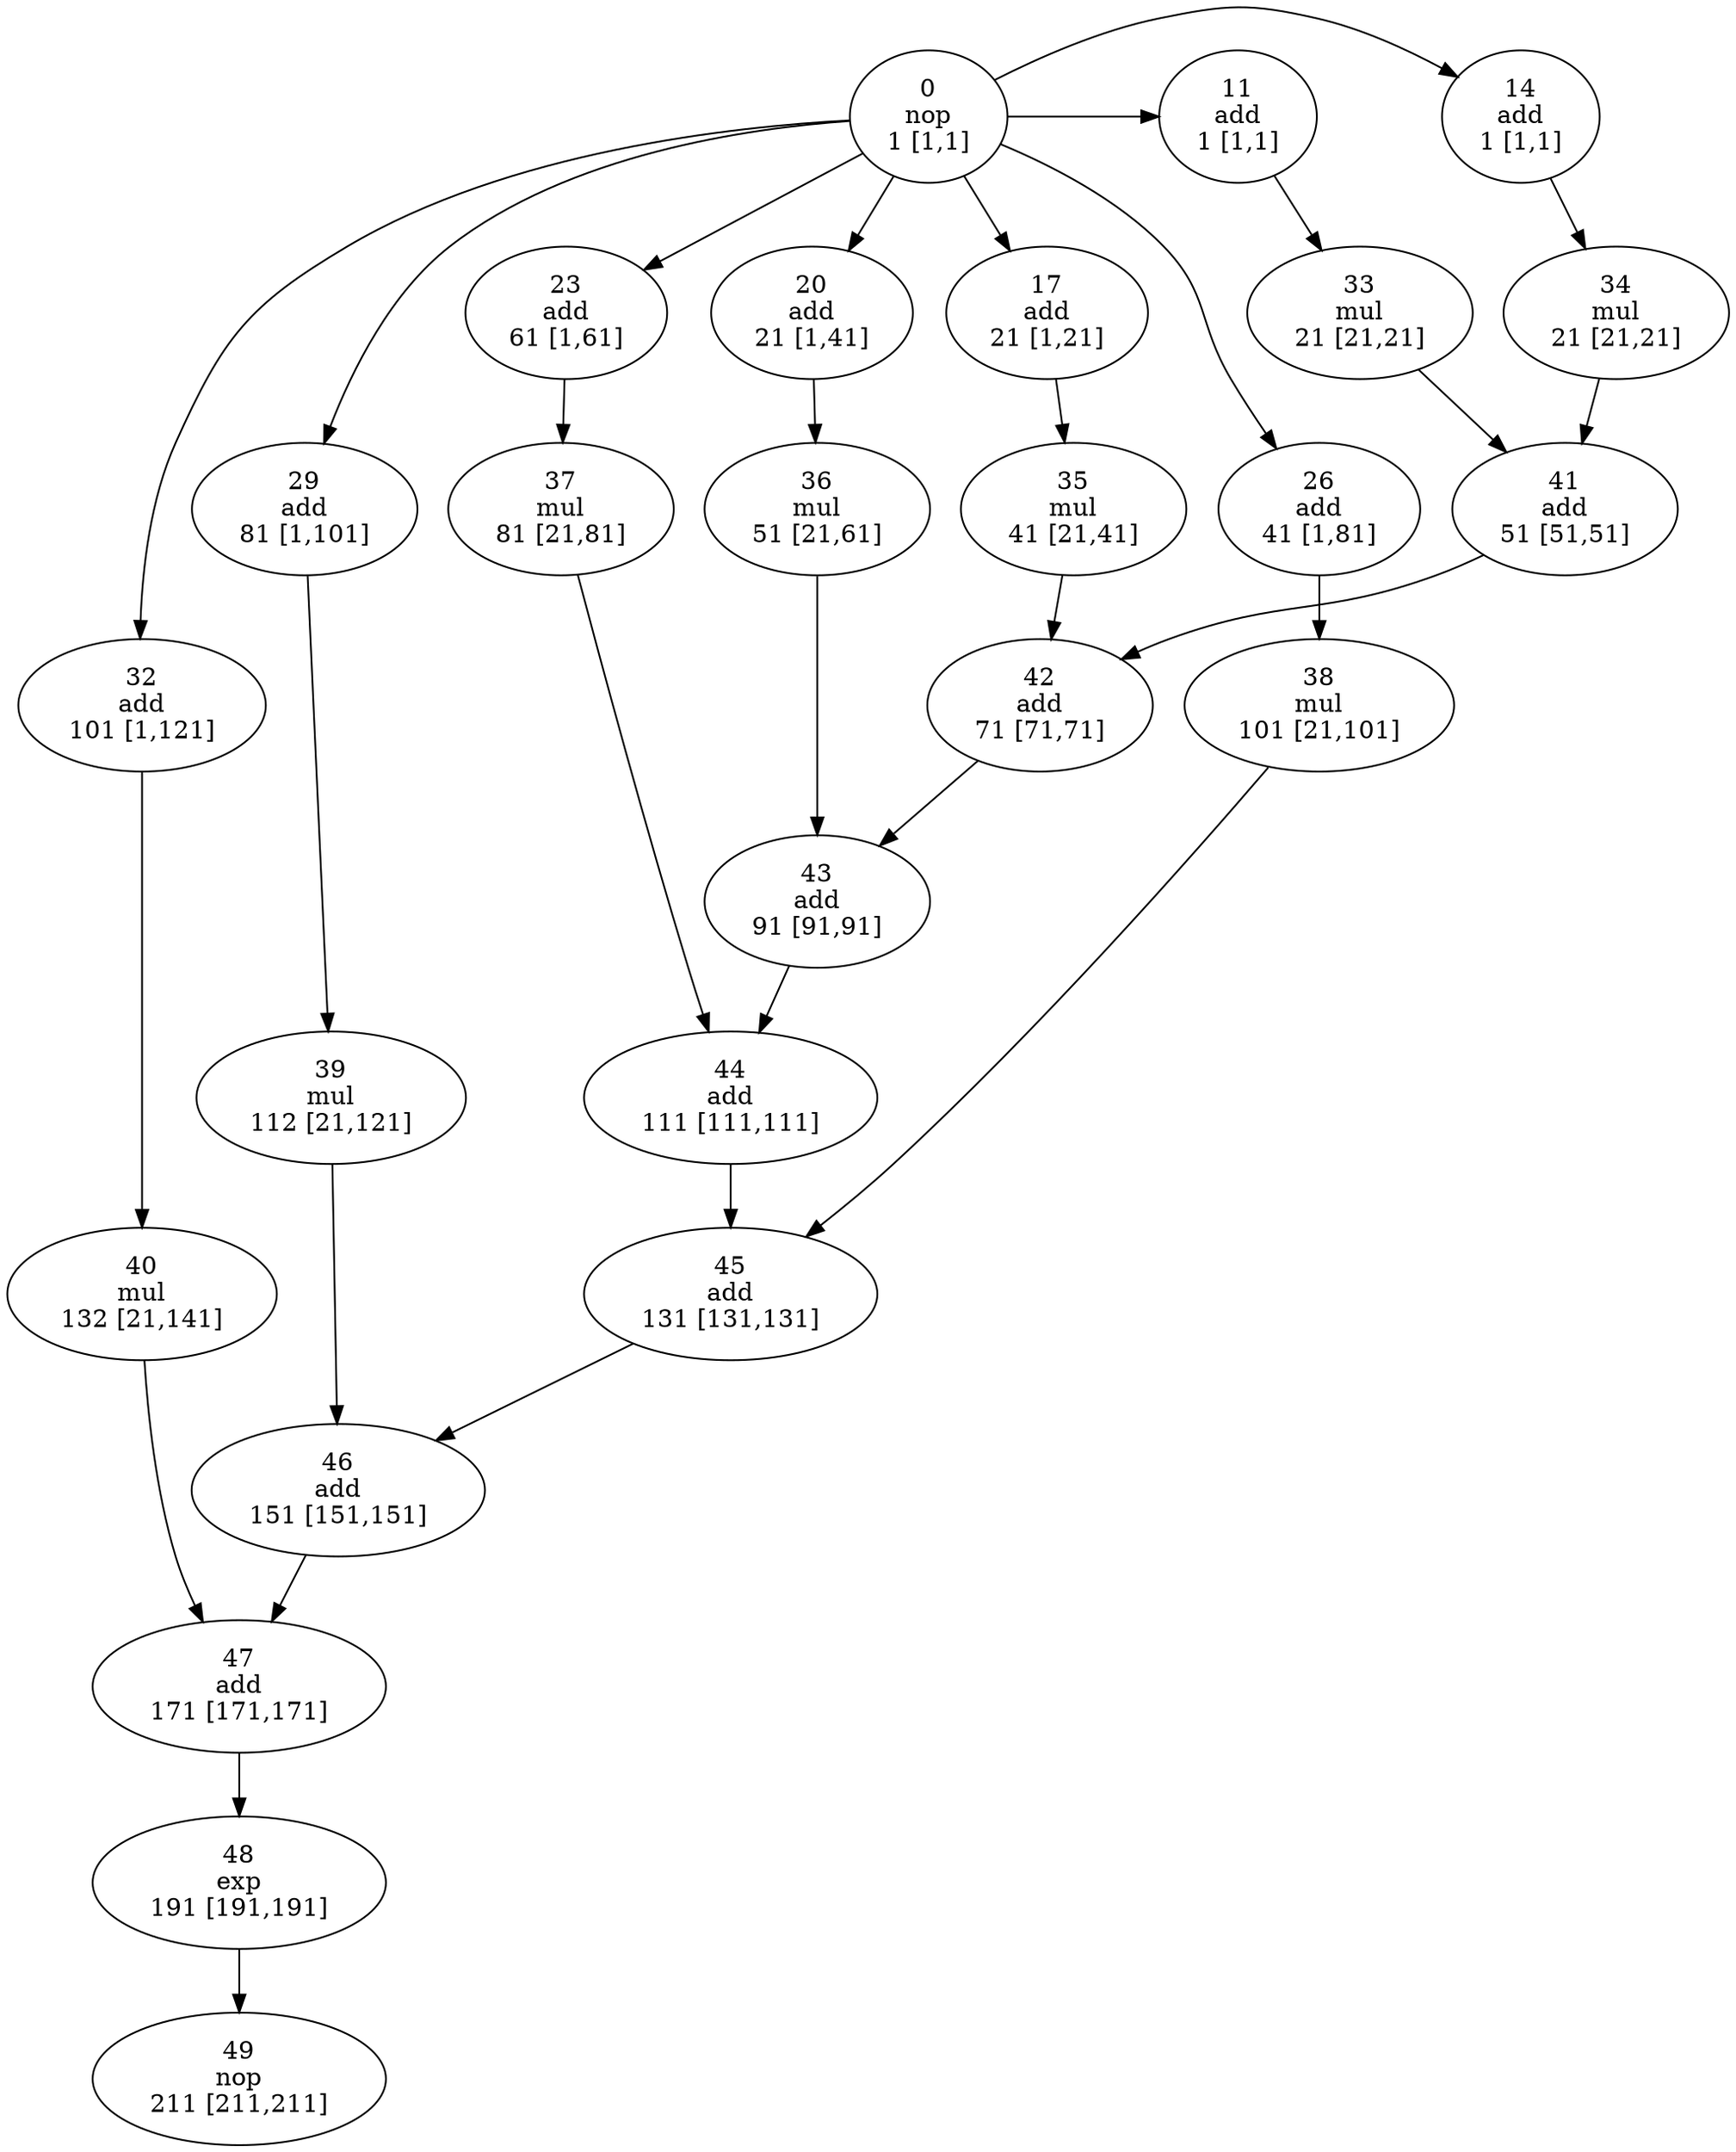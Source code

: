 strict digraph fir1 {
	node [fontcolor=black,
		style=empty
	];
	{
		graph [rank=same];
		0		 [area=0,
			delay=0,
			label="0\nnop\n1 [1,1]",
			mobility=0,
			time_step=1,
			tl=1,
			ts=1];
		11		 [area=2,
			delay=20,
			label="11\nadd\n1 [1,1]",
			mobility=0,
			time_step=1,
			tl=1,
			ts=1];
		0 -> 11;
		14		 [area=2,
			delay=20,
			label="14\nadd\n1 [1,1]",
			mobility=0,
			time_step=1,
			tl=1,
			ts=1];
		0 -> 14;
	}
	{
		graph [rank=same];
		45		 [area=2,
			delay=20,
			label="45\nadd\n131 [131,131]",
			mobility=0,
			time_step=131,
			tl=131,
			ts=131];
	}
	{
		graph [rank=same];
		40		 [area=17,
			delay=30,
			label="40\nmul\n132 [21,141]",
			mobility=120,
			time_step=132,
			tl=141,
			ts=21];
	}
	{
		graph [rank=same];
		38		 [area=17,
			delay=30,
			label="38\nmul\n101 [21,101]",
			mobility=80,
			time_step=101,
			tl=101,
			ts=21];
		32		 [area=2,
			delay=20,
			label="32\nadd\n101 [1,121]",
			mobility=120,
			time_step=101,
			tl=121,
			ts=1];
	}
	{
		graph [rank=same];
		49		 [area=0,
			delay=0,
			label="49\nnop\n211 [211,211]",
			mobility=0,
			time_step=211,
			tl=211,
			ts=211];
	}
	{
		graph [rank=same];
		42		 [area=2,
			delay=20,
			label="42\nadd\n71 [71,71]",
			mobility=0,
			time_step=71,
			tl=71,
			ts=71];
	}
	{
		graph [rank=same];
		26		 [area=2,
			delay=20,
			label="26\nadd\n41 [1,81]",
			mobility=80,
			time_step=41,
			tl=81,
			ts=1];
		35		 [area=17,
			delay=30,
			label="35\nmul\n41 [21,41]",
			mobility=20,
			time_step=41,
			tl=41,
			ts=21];
	}
	{
		graph [rank=same];
		47		 [area=2,
			delay=20,
			label="47\nadd\n171 [171,171]",
			mobility=0,
			time_step=171,
			tl=171,
			ts=171];
	}
	{
		graph [rank=same];
		44		 [area=2,
			delay=20,
			label="44\nadd\n111 [111,111]",
			mobility=0,
			time_step=111,
			tl=111,
			ts=111];
	}
	{
		graph [rank=same];
		39		 [area=17,
			delay=30,
			label="39\nmul\n112 [21,121]",
			mobility=100,
			time_step=112,
			tl=121,
			ts=21];
	}
	{
		graph [rank=same];
		29		 [area=2,
			delay=20,
			label="29\nadd\n81 [1,101]",
			mobility=100,
			time_step=81,
			tl=101,
			ts=1];
		37		 [area=17,
			delay=30,
			label="37\nmul\n81 [21,81]",
			mobility=60,
			time_step=81,
			tl=81,
			ts=21];
	}
	{
		graph [rank=same];
		41		 [area=2,
			delay=20,
			label="41\nadd\n51 [51,51]",
			mobility=0,
			time_step=51,
			tl=51,
			ts=51];
		36		 [area=17,
			delay=30,
			label="36\nmul\n51 [21,61]",
			mobility=40,
			time_step=51,
			tl=61,
			ts=21];
	}
	{
		graph [rank=same];
		20		 [area=2,
			delay=20,
			label="20\nadd\n21 [1,41]",
			mobility=40,
			time_step=21,
			tl=41,
			ts=1];
		17		 [area=2,
			delay=20,
			label="17\nadd\n21 [1,21]",
			mobility=20,
			time_step=21,
			tl=21,
			ts=1];
		34		 [area=17,
			delay=30,
			label="34\nmul\n21 [21,21]",
			mobility=0,
			time_step=21,
			tl=21,
			ts=21];
		33		 [area=17,
			delay=30,
			label="33\nmul\n21 [21,21]",
			mobility=0,
			time_step=21,
			tl=21,
			ts=21];
	}
	{
		graph [rank=same];
		46		 [area=2,
			delay=20,
			label="46\nadd\n151 [151,151]",
			mobility=0,
			time_step=151,
			tl=151,
			ts=151];
	}
	{
		graph [rank=same];
		43		 [area=2,
			delay=20,
			label="43\nadd\n91 [91,91]",
			mobility=0,
			time_step=91,
			tl=91,
			ts=91];
	}
	{
		graph [rank=same];
		23		 [area=2,
			delay=20,
			label="23\nadd\n61 [1,61]",
			mobility=60,
			time_step=61,
			tl=61,
			ts=1];
	}
	{
		graph [rank=same];
		48		 [area=2,
			delay=20,
			label="48\nexp\n191 [191,191]",
			mobility=0,
			time_step=191,
			tl=191,
			ts=191];
	}
	42 -> 43	 [name=34];
	43 -> 44	 [name=35];
	26 -> 38	 [name=18];
	20 -> 36	 [name=12];
	48 -> 49;
	23 -> 37	 [name=15];
	46 -> 47	 [name=38];
	47 -> 48	 [name=39];
	44 -> 45	 [name=36];
	45 -> 46	 [name=37];
	29 -> 39	 [name=21];
	40 -> 47	 [name=32];
	41 -> 42	 [name=33];
	0 -> 26;
	0 -> 20;
	0 -> 23;
	0 -> 29;
	0 -> 17;
	0 -> 32;
	39 -> 46	 [name=31];
	38 -> 45	 [name=30];
	11 -> 33	 [name=3];
	14 -> 34	 [name=6];
	17 -> 35	 [name=9];
	37 -> 44	 [name=29];
	36 -> 43	 [name=28];
	35 -> 42	 [name=27];
	34 -> 41	 [name=26];
	33 -> 41	 [name=25];
	32 -> 40	 [name=24];
}
